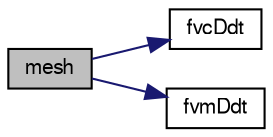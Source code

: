 digraph "mesh"
{
  bgcolor="transparent";
  edge [fontname="FreeSans",fontsize="10",labelfontname="FreeSans",labelfontsize="10"];
  node [fontname="FreeSans",fontsize="10",shape=record];
  rankdir="LR";
  Node2147 [label="mesh",height=0.2,width=0.4,color="black", fillcolor="grey75", style="filled", fontcolor="black"];
  Node2147 -> Node2148 [color="midnightblue",fontsize="10",style="solid",fontname="FreeSans"];
  Node2148 [label="fvcDdt",height=0.2,width=0.4,color="black",URL="$a22486.html#a247173bd52b0aa68efcdad8f4d20a64c"];
  Node2147 -> Node2149 [color="midnightblue",fontsize="10",style="solid",fontname="FreeSans"];
  Node2149 [label="fvmDdt",height=0.2,width=0.4,color="black",URL="$a22486.html#aedca1e1c1b74f201d863eacbd9a63451"];
}

